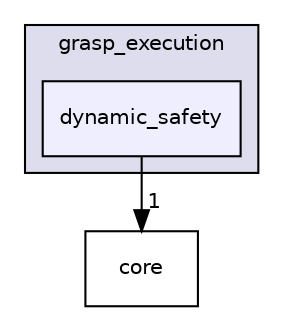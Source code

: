 digraph "/home/runner/work/easy_manipulation_deployment/easy_manipulation_deployment/easy_manipulation_deployment/grasp_execution/include/grasp_execution/dynamic_safety" {
  compound=true
  node [ fontsize="10", fontname="Helvetica"];
  edge [ labelfontsize="10", labelfontname="Helvetica"];
  subgraph clusterdir_bd09516f0e20c9e1bfc1a3064f11bad7 {
    graph [ bgcolor="#ddddee", pencolor="black", label="grasp_execution" fontname="Helvetica", fontsize="10", URL="dir_bd09516f0e20c9e1bfc1a3064f11bad7.html"]
  dir_5fea5678b62b239ae9bbe25575f916c5 [shape=box, label="dynamic_safety", style="filled", fillcolor="#eeeeff", pencolor="black", URL="dir_5fea5678b62b239ae9bbe25575f916c5.html"];
  }
  dir_aced3f2e427598f6a78bb8d397249d03 [shape=box label="core" URL="dir_aced3f2e427598f6a78bb8d397249d03.html"];
  dir_5fea5678b62b239ae9bbe25575f916c5->dir_aced3f2e427598f6a78bb8d397249d03 [headlabel="1", labeldistance=1.5 headhref="dir_000005_000004.html"];
}
